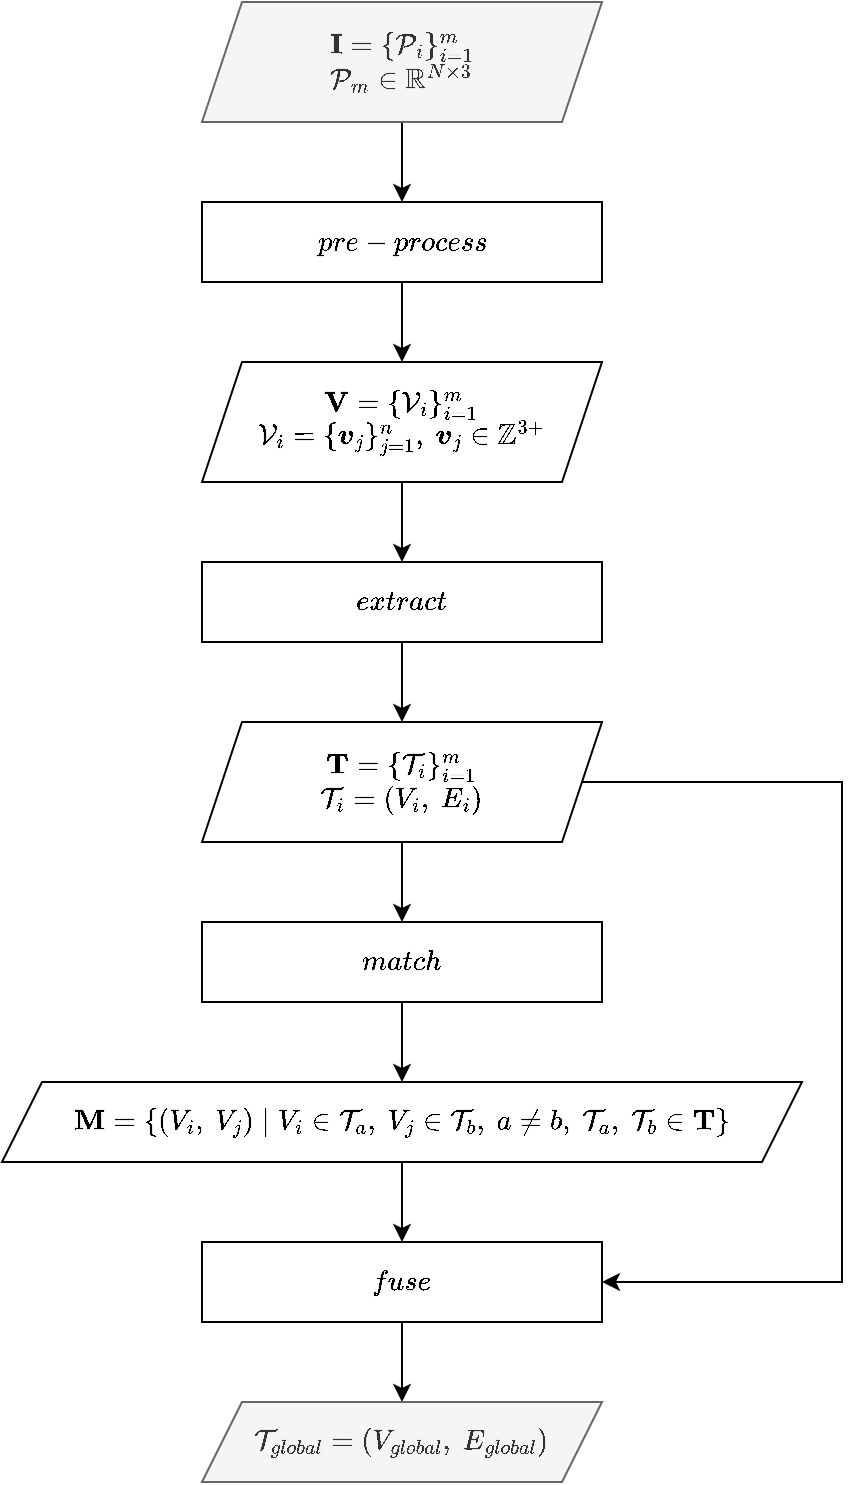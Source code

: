 <mxfile version="19.0.0" type="device" pages="4"><diagram id="SsSI85SUNnlSA7xlqWHE" name="All"><mxGraphModel dx="2305" dy="1335" grid="1" gridSize="10" guides="1" tooltips="1" connect="1" arrows="1" fold="1" page="1" pageScale="1" pageWidth="827" pageHeight="1169" math="1" shadow="0"><root><mxCell id="0"/><mxCell id="1" parent="0"/><mxCell id="xeI4swB5w95TQ7HaHunN-5" style="edgeStyle=orthogonalEdgeStyle;rounded=0;orthogonalLoop=1;jettySize=auto;html=1;exitX=0.5;exitY=1;exitDx=0;exitDy=0;entryX=0.5;entryY=0;entryDx=0;entryDy=0;" parent="1" source="xeI4swB5w95TQ7HaHunN-2" target="xeI4swB5w95TQ7HaHunN-4" edge="1"><mxGeometry relative="1" as="geometry"/></mxCell><mxCell id="xeI4swB5w95TQ7HaHunN-2" value="\(pre-process\)" style="rounded=0;whiteSpace=wrap;html=1;" parent="1" vertex="1"><mxGeometry x="300" y="300" width="200" height="40" as="geometry"/></mxCell><mxCell id="xeI4swB5w95TQ7HaHunN-12" style="edgeStyle=orthogonalEdgeStyle;rounded=0;orthogonalLoop=1;jettySize=auto;html=1;exitX=0.5;exitY=1;exitDx=0;exitDy=0;entryX=0.5;entryY=0;entryDx=0;entryDy=0;" parent="1" source="xeI4swB5w95TQ7HaHunN-4" target="xeI4swB5w95TQ7HaHunN-11" edge="1"><mxGeometry relative="1" as="geometry"/></mxCell><mxCell id="xeI4swB5w95TQ7HaHunN-4" value="\(\mathbf{V} = \{\mathcal{V}_i\}_{i=1}^m\)&lt;br&gt;\(\mathcal{V}_i = \{\boldsymbol{v}_j\}_{j=1}^{n},\ \boldsymbol{v}_j \in \mathbb{Z}^{3+}\)" style="shape=parallelogram;perimeter=parallelogramPerimeter;whiteSpace=wrap;html=1;fixedSize=1;" parent="1" vertex="1"><mxGeometry x="300" y="380" width="200" height="60" as="geometry"/></mxCell><mxCell id="xeI4swB5w95TQ7HaHunN-14" style="edgeStyle=orthogonalEdgeStyle;rounded=0;orthogonalLoop=1;jettySize=auto;html=1;exitX=0.5;exitY=1;exitDx=0;exitDy=0;entryX=0.5;entryY=0;entryDx=0;entryDy=0;" parent="1" source="xeI4swB5w95TQ7HaHunN-11" target="xeI4swB5w95TQ7HaHunN-13" edge="1"><mxGeometry relative="1" as="geometry"/></mxCell><mxCell id="xeI4swB5w95TQ7HaHunN-11" value="\(extract\)" style="rounded=0;whiteSpace=wrap;html=1;" parent="1" vertex="1"><mxGeometry x="300" y="480" width="200" height="40" as="geometry"/></mxCell><mxCell id="xeI4swB5w95TQ7HaHunN-40" style="edgeStyle=orthogonalEdgeStyle;rounded=0;orthogonalLoop=1;jettySize=auto;html=1;exitX=0.5;exitY=1;exitDx=0;exitDy=0;entryX=0.5;entryY=0;entryDx=0;entryDy=0;" parent="1" source="xeI4swB5w95TQ7HaHunN-13" target="xeI4swB5w95TQ7HaHunN-25" edge="1"><mxGeometry relative="1" as="geometry"/></mxCell><mxCell id="xeI4swB5w95TQ7HaHunN-41" style="edgeStyle=orthogonalEdgeStyle;rounded=0;orthogonalLoop=1;jettySize=auto;html=1;exitX=1;exitY=0.5;exitDx=0;exitDy=0;entryX=1;entryY=0.5;entryDx=0;entryDy=0;" parent="1" source="xeI4swB5w95TQ7HaHunN-13" target="xeI4swB5w95TQ7HaHunN-29" edge="1"><mxGeometry relative="1" as="geometry"><Array as="points"><mxPoint x="620" y="590"/><mxPoint x="620" y="840"/></Array></mxGeometry></mxCell><mxCell id="xeI4swB5w95TQ7HaHunN-13" value="\(\mathbf{T} = \{\mathcal{T}_i\}_{i=1}^{m}\)&lt;br&gt;\(\mathcal{T}_i = (V_i,\ E_i)\)" style="shape=parallelogram;perimeter=parallelogramPerimeter;whiteSpace=wrap;html=1;fixedSize=1;" parent="1" vertex="1"><mxGeometry x="300" y="560" width="200" height="60" as="geometry"/></mxCell><mxCell id="xeI4swB5w95TQ7HaHunN-39" style="edgeStyle=orthogonalEdgeStyle;rounded=0;orthogonalLoop=1;jettySize=auto;html=1;exitX=0.5;exitY=1;exitDx=0;exitDy=0;entryX=0.5;entryY=0;entryDx=0;entryDy=0;" parent="1" source="xeI4swB5w95TQ7HaHunN-20" target="xeI4swB5w95TQ7HaHunN-2" edge="1"><mxGeometry relative="1" as="geometry"/></mxCell><mxCell id="xeI4swB5w95TQ7HaHunN-20" value="\(\mathbf{I} = \{\mathcal{P}_i\}_{i=1}^{m}\)&lt;br&gt;\(\mathcal{P}_m \in \mathbb{R}^{N \times 3}\)" style="shape=parallelogram;perimeter=parallelogramPerimeter;whiteSpace=wrap;html=1;fixedSize=1;fillColor=#f5f5f5;strokeColor=#666666;fontColor=#333333;" parent="1" vertex="1"><mxGeometry x="300" y="200" width="200" height="60" as="geometry"/></mxCell><mxCell id="xeI4swB5w95TQ7HaHunN-28" style="edgeStyle=orthogonalEdgeStyle;rounded=0;orthogonalLoop=1;jettySize=auto;html=1;exitX=0.5;exitY=1;exitDx=0;exitDy=0;entryX=0.5;entryY=0;entryDx=0;entryDy=0;" parent="1" source="xeI4swB5w95TQ7HaHunN-25" target="xeI4swB5w95TQ7HaHunN-27" edge="1"><mxGeometry relative="1" as="geometry"/></mxCell><mxCell id="xeI4swB5w95TQ7HaHunN-25" value="\(match\)" style="rounded=0;whiteSpace=wrap;html=1;" parent="1" vertex="1"><mxGeometry x="300" y="660" width="200" height="40" as="geometry"/></mxCell><mxCell id="xeI4swB5w95TQ7HaHunN-30" style="edgeStyle=orthogonalEdgeStyle;rounded=0;orthogonalLoop=1;jettySize=auto;html=1;exitX=0.5;exitY=1;exitDx=0;exitDy=0;entryX=0.5;entryY=0;entryDx=0;entryDy=0;" parent="1" source="xeI4swB5w95TQ7HaHunN-27" target="xeI4swB5w95TQ7HaHunN-29" edge="1"><mxGeometry relative="1" as="geometry"/></mxCell><mxCell id="xeI4swB5w95TQ7HaHunN-27" value="\(\mathbf{M} = \{(V_i,\ V_j) \mid V_i \in \mathcal{T}_a,\ V_j \in \mathcal{T}_b,\ a \neq b,\ \mathcal{T}_a,\ \mathcal{T}_b \in \mathbf{T}\}\)" style="shape=parallelogram;perimeter=parallelogramPerimeter;whiteSpace=wrap;html=1;fixedSize=1;" parent="1" vertex="1"><mxGeometry x="200" y="740" width="400" height="40" as="geometry"/></mxCell><mxCell id="xeI4swB5w95TQ7HaHunN-32" style="edgeStyle=orthogonalEdgeStyle;rounded=0;orthogonalLoop=1;jettySize=auto;html=1;exitX=0.5;exitY=1;exitDx=0;exitDy=0;entryX=0.5;entryY=0;entryDx=0;entryDy=0;" parent="1" source="xeI4swB5w95TQ7HaHunN-29" target="xeI4swB5w95TQ7HaHunN-31" edge="1"><mxGeometry relative="1" as="geometry"/></mxCell><mxCell id="xeI4swB5w95TQ7HaHunN-29" value="\(fuse\)" style="rounded=0;whiteSpace=wrap;html=1;" parent="1" vertex="1"><mxGeometry x="300" y="820" width="200" height="40" as="geometry"/></mxCell><mxCell id="xeI4swB5w95TQ7HaHunN-31" value="\(\mathcal{T}_{global}= (V_{global},\ E_{global})\)" style="shape=parallelogram;perimeter=parallelogramPerimeter;whiteSpace=wrap;html=1;fixedSize=1;fillColor=#f5f5f5;strokeColor=#666666;fontColor=#333333;" parent="1" vertex="1"><mxGeometry x="300" y="900" width="200" height="40" as="geometry"/></mxCell></root></mxGraphModel></diagram><diagram id="JKsJAAB_P-0Mnz6x_KZa" name="Map extract"><mxGraphModel dx="1958" dy="1613" grid="1" gridSize="10" guides="1" tooltips="1" connect="1" arrows="1" fold="1" page="1" pageScale="1" pageWidth="827" pageHeight="1169" math="1" shadow="0"><root><mxCell id="0"/><mxCell id="1" parent="0"/><mxCell id="jEVakeDv9VU-7JQBtj2a-4" value="\(\mathcal{T}= (V,\ E),\ V \in \mathcal{R},\ V \subset \mathcal{V}\)" style="shape=parallelogram;perimeter=parallelogramPerimeter;whiteSpace=wrap;html=1;fixedSize=1;fillColor=#f5f5f5;fontColor=#333333;strokeColor=#666666;" vertex="1" parent="1"><mxGeometry x="2110" y="360" width="280" height="40" as="geometry"/></mxCell><mxCell id="jEVakeDv9VU-7JQBtj2a-3" value="\(\mathcal{T}= (V,\ E),\ V \in \mathcal{R},\ V \subset \mathcal{V}\)" style="shape=parallelogram;perimeter=parallelogramPerimeter;whiteSpace=wrap;html=1;fixedSize=1;fillColor=#f5f5f5;fontColor=#333333;strokeColor=#666666;" vertex="1" parent="1"><mxGeometry x="2100" y="360" width="280" height="40" as="geometry"/></mxCell><mxCell id="jEVakeDv9VU-7JQBtj2a-2" value="\(\mathcal{V}=\{\boldsymbol{v}_j\}_{j=1}^{n},\ \boldsymbol{v}_j \in \mathbb{Z}^{3+}\)" style="shape=parallelogram;perimeter=parallelogramPerimeter;whiteSpace=wrap;html=1;fixedSize=1;fillColor=#f5f5f5;fontColor=#333333;strokeColor=#666666;" vertex="1" parent="1"><mxGeometry x="1020" y="80" width="200" height="40" as="geometry"/></mxCell><mxCell id="jEVakeDv9VU-7JQBtj2a-1" value="\(\mathcal{V}=\{\boldsymbol{v}_j\}_{j=1}^{n},\ \boldsymbol{v}_j \in \mathbb{Z}^{3+}\)" style="shape=parallelogram;perimeter=parallelogramPerimeter;whiteSpace=wrap;html=1;fixedSize=1;fillColor=#f5f5f5;fontColor=#333333;strokeColor=#666666;" vertex="1" parent="1"><mxGeometry x="1010" y="80" width="200" height="40" as="geometry"/></mxCell><mxCell id="D-E9Be-YvBmKnxp2uU00-13" style="edgeStyle=orthogonalEdgeStyle;rounded=0;orthogonalLoop=1;jettySize=auto;html=1;exitX=0.5;exitY=1;exitDx=0;exitDy=0;" parent="1" source="D-E9Be-YvBmKnxp2uU00-1" target="D-E9Be-YvBmKnxp2uU00-2" edge="1"><mxGeometry relative="1" as="geometry"/></mxCell><mxCell id="D-E9Be-YvBmKnxp2uU00-60" style="edgeStyle=orthogonalEdgeStyle;rounded=0;orthogonalLoop=1;jettySize=auto;html=1;exitX=1;exitY=0.5;exitDx=0;exitDy=0;entryX=0;entryY=0.5;entryDx=0;entryDy=0;jumpStyle=arc;jumpSize=14;dashed=1;" parent="1" source="D-E9Be-YvBmKnxp2uU00-1" target="D-E9Be-YvBmKnxp2uU00-34" edge="1"><mxGeometry relative="1" as="geometry"><Array as="points"><mxPoint x="1340" y="100"/><mxPoint x="1340" y="460"/></Array></mxGeometry></mxCell><mxCell id="D-E9Be-YvBmKnxp2uU00-1" value="\(\mathcal{V}=\{\boldsymbol{v}_j\}_{j=1}^{n},\ \boldsymbol{v}_j \in \mathbb{Z}^{3+}\)" style="shape=parallelogram;perimeter=parallelogramPerimeter;whiteSpace=wrap;html=1;fixedSize=1;fillColor=#f5f5f5;fontColor=#333333;strokeColor=#666666;" parent="1" vertex="1"><mxGeometry x="1000" y="80" width="200" height="40" as="geometry"/></mxCell><mxCell id="D-E9Be-YvBmKnxp2uU00-8" style="edgeStyle=orthogonalEdgeStyle;rounded=0;orthogonalLoop=1;jettySize=auto;html=1;exitX=0.5;exitY=1;exitDx=0;exitDy=0;entryX=0.5;entryY=0;entryDx=0;entryDy=0;" parent="1" source="D-E9Be-YvBmKnxp2uU00-2" target="D-E9Be-YvBmKnxp2uU00-6" edge="1"><mxGeometry relative="1" as="geometry"/></mxCell><mxCell id="D-E9Be-YvBmKnxp2uU00-2" value="\(convolve\)" style="rounded=0;whiteSpace=wrap;html=1;" parent="1" vertex="1"><mxGeometry x="1000" y="160" width="200" height="40" as="geometry"/></mxCell><mxCell id="D-E9Be-YvBmKnxp2uU00-12" style="edgeStyle=orthogonalEdgeStyle;rounded=0;orthogonalLoop=1;jettySize=auto;html=1;exitX=0.5;exitY=1;exitDx=0;exitDy=0;entryX=0;entryY=0.5;entryDx=0;entryDy=0;" parent="1" source="D-E9Be-YvBmKnxp2uU00-3" target="D-E9Be-YvBmKnxp2uU00-2" edge="1"><mxGeometry relative="1" as="geometry"/></mxCell><mxCell id="D-E9Be-YvBmKnxp2uU00-3" value="\(\mathcal{K}_{stick}\)" style="shape=parallelogram;perimeter=parallelogramPerimeter;whiteSpace=wrap;html=1;fixedSize=1;" parent="1" vertex="1"><mxGeometry x="850" y="120" width="130" height="40" as="geometry"/></mxCell><mxCell id="D-E9Be-YvBmKnxp2uU00-11" style="edgeStyle=orthogonalEdgeStyle;rounded=0;orthogonalLoop=1;jettySize=auto;html=1;exitX=0.5;exitY=1;exitDx=0;exitDy=0;entryX=0.5;entryY=0;entryDx=0;entryDy=0;" parent="1" source="D-E9Be-YvBmKnxp2uU00-6" target="D-E9Be-YvBmKnxp2uU00-10" edge="1"><mxGeometry relative="1" as="geometry"/></mxCell><mxCell id="D-E9Be-YvBmKnxp2uU00-6" value="\(\mathcal{V}_{unobstructed}=\{\boldsymbol{v} \mid \boldsymbol{v}&amp;nbsp;\in convolve(\mathcal{V},\ \mathcal{K}_{stick}),\ \boldsymbol{v}_{obstruction} = 0\}\)" style="shape=parallelogram;perimeter=parallelogramPerimeter;whiteSpace=wrap;html=1;fixedSize=1;" parent="1" vertex="1"><mxGeometry x="880" y="240" width="440" height="40" as="geometry"/></mxCell><mxCell id="D-E9Be-YvBmKnxp2uU00-18" style="edgeStyle=orthogonalEdgeStyle;rounded=0;orthogonalLoop=1;jettySize=auto;html=1;exitX=0.5;exitY=1;exitDx=0;exitDy=0;entryX=0.5;entryY=0;entryDx=0;entryDy=0;" parent="1" source="D-E9Be-YvBmKnxp2uU00-10" target="D-E9Be-YvBmKnxp2uU00-17" edge="1"><mxGeometry relative="1" as="geometry"/></mxCell><mxCell id="D-E9Be-YvBmKnxp2uU00-10" value="\(dilate\)" style="rounded=0;whiteSpace=wrap;html=1;" parent="1" vertex="1"><mxGeometry x="1000" y="340" width="200" height="40" as="geometry"/></mxCell><mxCell id="D-E9Be-YvBmKnxp2uU00-33" style="edgeStyle=orthogonalEdgeStyle;rounded=0;orthogonalLoop=1;jettySize=auto;html=1;exitX=0.5;exitY=1;exitDx=0;exitDy=0;entryX=0;entryY=0.5;entryDx=0;entryDy=0;" parent="1" source="D-E9Be-YvBmKnxp2uU00-14" target="D-E9Be-YvBmKnxp2uU00-10" edge="1"><mxGeometry relative="1" as="geometry"/></mxCell><mxCell id="D-E9Be-YvBmKnxp2uU00-14" value="\(\mathcal{K}_{dilate}\)" style="shape=parallelogram;perimeter=parallelogramPerimeter;whiteSpace=wrap;html=1;fixedSize=1;" parent="1" vertex="1"><mxGeometry x="850" y="300" width="130" height="40" as="geometry"/></mxCell><mxCell id="D-E9Be-YvBmKnxp2uU00-22" style="edgeStyle=orthogonalEdgeStyle;rounded=0;orthogonalLoop=1;jettySize=auto;html=1;exitX=0.5;exitY=1;exitDx=0;exitDy=0;" parent="1" source="D-E9Be-YvBmKnxp2uU00-16" target="D-E9Be-YvBmKnxp2uU00-21" edge="1"><mxGeometry relative="1" as="geometry"/></mxCell><mxCell id="D-E9Be-YvBmKnxp2uU00-16" value="\(largest\ connected\ component\)" style="rounded=0;whiteSpace=wrap;html=1;" parent="1" vertex="1"><mxGeometry x="960" y="520" width="280" height="40" as="geometry"/></mxCell><mxCell id="D-E9Be-YvBmKnxp2uU00-19" style="edgeStyle=orthogonalEdgeStyle;rounded=0;orthogonalLoop=1;jettySize=auto;html=1;exitX=0.5;exitY=1;exitDx=0;exitDy=0;entryX=0.5;entryY=0;entryDx=0;entryDy=0;" parent="1" source="D-E9Be-YvBmKnxp2uU00-17" target="D-E9Be-YvBmKnxp2uU00-16" edge="1"><mxGeometry relative="1" as="geometry"/></mxCell><mxCell id="D-E9Be-YvBmKnxp2uU00-17" value="\(\mathcal{V}_{dilated},\ \mathcal{V}_{unobstructed} \in \mathcal{V}_{dilated}\)" style="shape=parallelogram;perimeter=parallelogramPerimeter;whiteSpace=wrap;html=1;fixedSize=1;" parent="1" vertex="1"><mxGeometry x="960" y="440" width="280" height="40" as="geometry"/></mxCell><mxCell id="D-E9Be-YvBmKnxp2uU00-59" style="edgeStyle=orthogonalEdgeStyle;rounded=0;orthogonalLoop=1;jettySize=auto;html=1;exitX=0.5;exitY=1;exitDx=0;exitDy=0;entryX=0.5;entryY=0;entryDx=0;entryDy=0;jumpStyle=arc;jumpSize=14;dashed=1;" parent="1" source="D-E9Be-YvBmKnxp2uU00-21" target="D-E9Be-YvBmKnxp2uU00-23" edge="1"><mxGeometry relative="1" as="geometry"><Array as="points"><mxPoint x="1100" y="720"/><mxPoint x="1380" y="720"/><mxPoint x="1380" y="80"/><mxPoint x="1720" y="80"/></Array></mxGeometry></mxCell><mxCell id="D-E9Be-YvBmKnxp2uU00-21" value="\(\mathcal{G}_{navigation} = \{V,\ E\},\ V \in \mathcal{V}_{dilated}\)" style="shape=parallelogram;perimeter=parallelogramPerimeter;whiteSpace=wrap;html=1;fixedSize=1;" parent="1" vertex="1"><mxGeometry x="960" y="600" width="280" height="40" as="geometry"/></mxCell><mxCell id="D-E9Be-YvBmKnxp2uU00-26" style="edgeStyle=orthogonalEdgeStyle;rounded=0;orthogonalLoop=1;jettySize=auto;html=1;exitX=0.5;exitY=1;exitDx=0;exitDy=0;entryX=0.5;entryY=0;entryDx=0;entryDy=0;" parent="1" source="D-E9Be-YvBmKnxp2uU00-23" target="D-E9Be-YvBmKnxp2uU00-25" edge="1"><mxGeometry relative="1" as="geometry"/></mxCell><mxCell id="D-E9Be-YvBmKnxp2uU00-23" value="\(horizontal\ distance\ field\ maxima\)" style="rounded=0;whiteSpace=wrap;html=1;" parent="1" vertex="1"><mxGeometry x="1580" y="120" width="280" height="40" as="geometry"/></mxCell><mxCell id="D-E9Be-YvBmKnxp2uU00-30" style="edgeStyle=orthogonalEdgeStyle;rounded=0;orthogonalLoop=1;jettySize=auto;html=1;exitX=0.5;exitY=1;exitDx=0;exitDy=0;entryX=0.5;entryY=0;entryDx=0;entryDy=0;" parent="1" source="D-E9Be-YvBmKnxp2uU00-25" target="D-E9Be-YvBmKnxp2uU00-29" edge="1"><mxGeometry relative="1" as="geometry"/></mxCell><mxCell id="D-E9Be-YvBmKnxp2uU00-25" value="\(HDF_{max} = \{\boldsymbol{v} \mid dist(\boldsymbol{v}&amp;nbsp;\geq max \{dist(\boldsymbol{v_r}&amp;nbsp;\mid \boldsymbol{v_r}&amp;nbsp;\in radius(\boldsymbol{v},\ r))\}\}\)" style="shape=parallelogram;perimeter=parallelogramPerimeter;whiteSpace=wrap;html=1;fixedSize=1;" parent="1" vertex="1"><mxGeometry x="1500" y="200" width="440" height="40" as="geometry"/></mxCell><mxCell id="D-E9Be-YvBmKnxp2uU00-28" style="edgeStyle=orthogonalEdgeStyle;rounded=0;orthogonalLoop=1;jettySize=auto;html=1;exitX=0.5;exitY=1;exitDx=0;exitDy=0;entryX=0;entryY=0.5;entryDx=0;entryDy=0;" parent="1" source="D-E9Be-YvBmKnxp2uU00-27" target="D-E9Be-YvBmKnxp2uU00-25" edge="1"><mxGeometry relative="1" as="geometry"/></mxCell><mxCell id="D-E9Be-YvBmKnxp2uU00-27" value="\(r \in \mathbb{R}^+\)" style="shape=parallelogram;perimeter=parallelogramPerimeter;whiteSpace=wrap;html=1;fixedSize=1;" parent="1" vertex="1"><mxGeometry x="1370" y="160" width="130" height="40" as="geometry"/></mxCell><mxCell id="D-E9Be-YvBmKnxp2uU00-32" style="edgeStyle=orthogonalEdgeStyle;rounded=0;orthogonalLoop=1;jettySize=auto;html=1;exitX=0.5;exitY=1;exitDx=0;exitDy=0;" parent="1" source="D-E9Be-YvBmKnxp2uU00-29" target="D-E9Be-YvBmKnxp2uU00-31" edge="1"><mxGeometry relative="1" as="geometry"/></mxCell><mxCell id="D-E9Be-YvBmKnxp2uU00-29" value="\(optimal\ view\ estimation\)" style="rounded=0;whiteSpace=wrap;html=1;" parent="1" vertex="1"><mxGeometry x="1620" y="280" width="200" height="40" as="geometry"/></mxCell><mxCell id="D-E9Be-YvBmKnxp2uU00-38" style="edgeStyle=orthogonalEdgeStyle;rounded=0;orthogonalLoop=1;jettySize=auto;html=1;exitX=0.5;exitY=1;exitDx=0;exitDy=0;entryX=0.5;entryY=0;entryDx=0;entryDy=0;" parent="1" source="D-E9Be-YvBmKnxp2uU00-31" target="D-E9Be-YvBmKnxp2uU00-34" edge="1"><mxGeometry relative="1" as="geometry"/></mxCell><mxCell id="D-E9Be-YvBmKnxp2uU00-31" value="\(views = \{\boldsymbol{v_c} + (0, h, 0) \mid \boldsymbol{v} \in HDF_{max}\}\)" style="shape=parallelogram;perimeter=parallelogramPerimeter;whiteSpace=wrap;html=1;fixedSize=1;" parent="1" vertex="1"><mxGeometry x="1540" y="360" width="360" height="40" as="geometry"/></mxCell><mxCell id="D-E9Be-YvBmKnxp2uU00-42" style="edgeStyle=orthogonalEdgeStyle;rounded=0;orthogonalLoop=1;jettySize=auto;html=1;exitX=0.5;exitY=1;exitDx=0;exitDy=0;entryX=0.5;entryY=0;entryDx=0;entryDy=0;" parent="1" source="D-E9Be-YvBmKnxp2uU00-34" target="D-E9Be-YvBmKnxp2uU00-35" edge="1"><mxGeometry relative="1" as="geometry"><Array as="points"><mxPoint x="1720" y="480"/></Array></mxGeometry></mxCell><mxCell id="D-E9Be-YvBmKnxp2uU00-34" value="\(visibility\)" style="rounded=0;whiteSpace=wrap;html=1;" parent="1" vertex="1"><mxGeometry x="1620" y="440" width="200" height="40" as="geometry"/></mxCell><mxCell id="D-E9Be-YvBmKnxp2uU00-41" style="edgeStyle=orthogonalEdgeStyle;rounded=0;orthogonalLoop=1;jettySize=auto;html=1;exitX=0.5;exitY=1;exitDx=0;exitDy=0;entryX=0.5;entryY=0;entryDx=0;entryDy=0;" parent="1" source="D-E9Be-YvBmKnxp2uU00-35" target="D-E9Be-YvBmKnxp2uU00-37" edge="1"><mxGeometry relative="1" as="geometry"/></mxCell><mxCell id="D-E9Be-YvBmKnxp2uU00-35" value="\(visibility_{views} = \{visibility(\boldsymbol{x}) \mid \boldsymbol{x} \in views\}\)" style="shape=parallelogram;perimeter=parallelogramPerimeter;whiteSpace=wrap;html=1;fixedSize=1;" parent="1" vertex="1"><mxGeometry x="1540" y="520" width="360" height="40" as="geometry"/></mxCell><mxCell id="D-E9Be-YvBmKnxp2uU00-45" style="edgeStyle=orthogonalEdgeStyle;rounded=0;orthogonalLoop=1;jettySize=auto;html=1;exitX=0.5;exitY=1;exitDx=0;exitDy=0;entryX=0.5;entryY=0;entryDx=0;entryDy=0;" parent="1" source="D-E9Be-YvBmKnxp2uU00-36" target="D-E9Be-YvBmKnxp2uU00-44" edge="1"><mxGeometry relative="1" as="geometry"><Array as="points"><mxPoint x="1720" y="740"/><mxPoint x="1720" y="740"/></Array></mxGeometry></mxCell><mxCell id="D-E9Be-YvBmKnxp2uU00-36" value="\(\mathbf{C}_{visibility} = \{c_i\}_{i=1}^{|views|},\ c_i \in \mathbb{Z}^+\)" style="shape=parallelogram;perimeter=parallelogramPerimeter;whiteSpace=wrap;html=1;fixedSize=1;" parent="1" vertex="1"><mxGeometry x="1580" y="680" width="280" height="40" as="geometry"/></mxCell><mxCell id="D-E9Be-YvBmKnxp2uU00-43" style="edgeStyle=orthogonalEdgeStyle;rounded=0;orthogonalLoop=1;jettySize=auto;html=1;exitX=0.5;exitY=1;exitDx=0;exitDy=0;" parent="1" source="D-E9Be-YvBmKnxp2uU00-37" target="D-E9Be-YvBmKnxp2uU00-36" edge="1"><mxGeometry relative="1" as="geometry"/></mxCell><mxCell id="D-E9Be-YvBmKnxp2uU00-37" value="\(markov\ clustering\)" style="rounded=0;whiteSpace=wrap;html=1;" parent="1" vertex="1"><mxGeometry x="1620" y="600" width="200" height="40" as="geometry"/></mxCell><mxCell id="D-E9Be-YvBmKnxp2uU00-47" style="edgeStyle=orthogonalEdgeStyle;rounded=0;orthogonalLoop=1;jettySize=auto;html=1;exitX=0.5;exitY=1;exitDx=0;exitDy=0;entryX=0.5;entryY=0;entryDx=0;entryDy=0;" parent="1" source="D-E9Be-YvBmKnxp2uU00-44" target="D-E9Be-YvBmKnxp2uU00-46" edge="1"><mxGeometry relative="1" as="geometry"/></mxCell><mxCell id="D-E9Be-YvBmKnxp2uU00-44" value="\(label\ transfer\)" style="rounded=0;whiteSpace=wrap;html=1;" parent="1" vertex="1"><mxGeometry x="1620" y="760" width="200" height="40" as="geometry"/></mxCell><mxCell id="D-E9Be-YvBmKnxp2uU00-49" style="edgeStyle=orthogonalEdgeStyle;rounded=0;orthogonalLoop=1;jettySize=auto;html=1;exitX=0.5;exitY=1;exitDx=0;exitDy=0;entryX=0.5;entryY=0;entryDx=0;entryDy=0;" parent="1" source="D-E9Be-YvBmKnxp2uU00-46" target="D-E9Be-YvBmKnxp2uU00-48" edge="1"><mxGeometry relative="1" as="geometry"/></mxCell><mxCell id="D-E9Be-YvBmKnxp2uU00-46" value="\(room: \mathbb{Z}^{3+} \mapsto \mathbb{Z}\)&lt;br&gt;\(room(\boldsymbol{v}) = c,\ c \in \mathbf{C}_{visibility},\ \boldsymbol{v}&amp;nbsp;\in \mathcal{V}\)" style="shape=parallelogram;perimeter=parallelogramPerimeter;whiteSpace=wrap;html=1;fixedSize=1;" parent="1" vertex="1"><mxGeometry x="1580" y="840" width="280" height="60" as="geometry"/></mxCell><mxCell id="D-E9Be-YvBmKnxp2uU00-51" style="edgeStyle=orthogonalEdgeStyle;rounded=0;orthogonalLoop=1;jettySize=auto;html=1;exitX=0.5;exitY=1;exitDx=0;exitDy=0;entryX=0.5;entryY=0;entryDx=0;entryDy=0;" parent="1" source="D-E9Be-YvBmKnxp2uU00-48" edge="1"><mxGeometry relative="1" as="geometry"><mxPoint x="1720" y="1020" as="targetPoint"/></mxGeometry></mxCell><mxCell id="D-E9Be-YvBmKnxp2uU00-48" value="\(label\ propagation\)" style="rounded=0;whiteSpace=wrap;html=1;" parent="1" vertex="1"><mxGeometry x="1620" y="940" width="200" height="40" as="geometry"/></mxCell><mxCell id="D-E9Be-YvBmKnxp2uU00-62" style="edgeStyle=orthogonalEdgeStyle;rounded=0;orthogonalLoop=1;jettySize=auto;html=1;exitX=0.5;exitY=1;exitDx=0;exitDy=0;entryX=0.5;entryY=0;entryDx=0;entryDy=0;jumpStyle=arc;jumpSize=13;dashed=1;" parent="1" source="D-E9Be-YvBmKnxp2uU00-50" target="D-E9Be-YvBmKnxp2uU00-55" edge="1"><mxGeometry relative="1" as="geometry"><Array as="points"><mxPoint x="1750" y="1120"/><mxPoint x="2080" y="1120"/><mxPoint x="2080" y="80"/><mxPoint x="2321" y="80"/></Array></mxGeometry></mxCell><mxCell id="D-E9Be-YvBmKnxp2uU00-50" value="\(room^{(t)}: \mathbb{Z}^{3+} \mapsto \mathbb{Z}\)&lt;br&gt;\(room^{(t)}(\boldsymbol{v}) = c,\ c \in \mathbf{C}_{visibility},\ \boldsymbol{v}&amp;nbsp;\in \mathcal{V}\)" style="shape=parallelogram;perimeter=parallelogramPerimeter;whiteSpace=wrap;html=1;fixedSize=1;" parent="1" vertex="1"><mxGeometry x="1580" y="1020" width="280" height="60" as="geometry"/></mxCell><mxCell id="D-E9Be-YvBmKnxp2uU00-54" style="edgeStyle=orthogonalEdgeStyle;rounded=0;orthogonalLoop=1;jettySize=auto;html=1;exitX=0.5;exitY=1;exitDx=0;exitDy=0;entryX=0.5;entryY=0;entryDx=0;entryDy=0;" parent="1" source="D-E9Be-YvBmKnxp2uU00-52" target="D-E9Be-YvBmKnxp2uU00-53" edge="1"><mxGeometry relative="1" as="geometry"/></mxCell><mxCell id="D-E9Be-YvBmKnxp2uU00-67" style="edgeStyle=orthogonalEdgeStyle;rounded=0;jumpStyle=arc;jumpSize=13;orthogonalLoop=1;jettySize=auto;html=1;exitX=0;exitY=0.5;exitDx=0;exitDy=0;dashed=1;startArrow=classic;startFill=1;endArrow=none;endFill=0;" parent="1" source="D-E9Be-YvBmKnxp2uU00-52" edge="1"><mxGeometry relative="1" as="geometry"><mxPoint x="1720.0" y="80" as="targetPoint"/><Array as="points"><mxPoint x="1990" y="300"/><mxPoint x="1990" y="80"/></Array></mxGeometry></mxCell><mxCell id="D-E9Be-YvBmKnxp2uU00-52" value="\(topometric\ map\)" style="rounded=0;whiteSpace=wrap;html=1;" parent="1" vertex="1"><mxGeometry x="2130" y="280" width="200" height="40" as="geometry"/></mxCell><mxCell id="D-E9Be-YvBmKnxp2uU00-53" value="\(\mathcal{T}= (V,\ E),\ V \in \mathcal{R},\ V \subset \mathcal{V}\)" style="shape=parallelogram;perimeter=parallelogramPerimeter;whiteSpace=wrap;html=1;fixedSize=1;fillColor=#f5f5f5;fontColor=#333333;strokeColor=#666666;" parent="1" vertex="1"><mxGeometry x="2090" y="360" width="280" height="40" as="geometry"/></mxCell><mxCell id="D-E9Be-YvBmKnxp2uU00-57" style="edgeStyle=orthogonalEdgeStyle;rounded=0;orthogonalLoop=1;jettySize=auto;html=1;exitX=0.5;exitY=1;exitDx=0;exitDy=0;entryX=0.5;entryY=0;entryDx=0;entryDy=0;" parent="1" source="D-E9Be-YvBmKnxp2uU00-55" target="D-E9Be-YvBmKnxp2uU00-56" edge="1"><mxGeometry relative="1" as="geometry"/></mxCell><mxCell id="D-E9Be-YvBmKnxp2uU00-55" value="\(split\)" style="rounded=0;whiteSpace=wrap;html=1;" parent="1" vertex="1"><mxGeometry x="2130" y="120" width="200" height="40" as="geometry"/></mxCell><mxCell id="D-E9Be-YvBmKnxp2uU00-58" style="edgeStyle=orthogonalEdgeStyle;rounded=0;orthogonalLoop=1;jettySize=auto;html=1;exitX=0.5;exitY=1;exitDx=0;exitDy=0;entryX=0.5;entryY=0;entryDx=0;entryDy=0;" parent="1" source="D-E9Be-YvBmKnxp2uU00-56" target="D-E9Be-YvBmKnxp2uU00-52" edge="1"><mxGeometry relative="1" as="geometry"/></mxCell><mxCell id="D-E9Be-YvBmKnxp2uU00-56" value="\(\mathcal{R} = \{\mathcal{V}_r \mid \mathcal{V}_r&amp;nbsp;\subset \mathcal{V},\ \forall \boldsymbol{v} \in \mathcal{V}_r:\ room^{(t)}(\boldsymbol{v}) = r&lt;br&gt;\}\)" style="shape=parallelogram;perimeter=parallelogramPerimeter;whiteSpace=wrap;html=1;fixedSize=1;" parent="1" vertex="1"><mxGeometry x="2030" y="200" width="400" height="40" as="geometry"/></mxCell><mxCell id="D-E9Be-YvBmKnxp2uU00-65" style="edgeStyle=orthogonalEdgeStyle;rounded=0;jumpStyle=arc;jumpSize=13;orthogonalLoop=1;jettySize=auto;html=1;exitX=0.5;exitY=1;exitDx=0;exitDy=0;entryX=0;entryY=0.5;entryDx=0;entryDy=0;" parent="1" source="D-E9Be-YvBmKnxp2uU00-64" target="D-E9Be-YvBmKnxp2uU00-31" edge="1"><mxGeometry relative="1" as="geometry"/></mxCell><mxCell id="D-E9Be-YvBmKnxp2uU00-64" value="\(h \in \mathbb{R}\)" style="shape=parallelogram;perimeter=parallelogramPerimeter;whiteSpace=wrap;html=1;fixedSize=1;" parent="1" vertex="1"><mxGeometry x="1370" y="320" width="130" height="40" as="geometry"/></mxCell></root></mxGraphModel></diagram><diagram id="0bGv8qSaXiTWkMguqaXh" name="Map match"><mxGraphModel dx="1478" dy="1335" grid="1" gridSize="10" guides="1" tooltips="1" connect="1" arrows="1" fold="1" page="1" pageScale="1" pageWidth="827" pageHeight="1169" math="1" shadow="0"><root><mxCell id="0"/><mxCell id="1" parent="0"/><mxCell id="mu4aEtOfTWg-AzYpu6wM-3" value="&lt;div&gt;\(\mathbf{M} = \{(i,\ j) \mid |V_a| \geq i,\ |V_b| \geq j\}\)&lt;/div&gt;" style="shape=parallelogram;perimeter=parallelogramPerimeter;whiteSpace=wrap;html=1;fixedSize=1;fillColor=#f5f5f5;fontColor=#333333;strokeColor=#666666;" vertex="1" parent="1"><mxGeometry x="1100" y="900" width="360" height="65" as="geometry"/></mxCell><mxCell id="ujlIcQzfG8rUftj_M6HS-1" value="&lt;div&gt;\(\mathbf{M} = \{(i,\ j) \mid |V_a| \geq i,\ |V_b| \geq j\}\)&lt;/div&gt;" style="shape=parallelogram;perimeter=parallelogramPerimeter;whiteSpace=wrap;html=1;fixedSize=1;fillColor=#f5f5f5;fontColor=#333333;strokeColor=#666666;" vertex="1" parent="1"><mxGeometry x="1080" y="900" width="360" height="65" as="geometry"/></mxCell><mxCell id="mu4aEtOfTWg-AzYpu6wM-2" value="\(\mathbf{T} = (\mathcal{T}_a,\ \mathcal{T}_b)\)&lt;br&gt;\(\mathcal{T}_i = (V_i,\ E_i)\)" style="shape=parallelogram;perimeter=parallelogramPerimeter;whiteSpace=wrap;html=1;fixedSize=1;fillColor=#f5f5f5;fontColor=#333333;strokeColor=#666666;" vertex="1" parent="1"><mxGeometry x="1180" y="235" width="200" height="60" as="geometry"/></mxCell><mxCell id="mu4aEtOfTWg-AzYpu6wM-1" value="\(\mathbf{T} = (\mathcal{T}_a,\ \mathcal{T}_b)\)&lt;br&gt;\(\mathcal{T}_i = (V_i,\ E_i)\)" style="shape=parallelogram;perimeter=parallelogramPerimeter;whiteSpace=wrap;html=1;fixedSize=1;fillColor=#f5f5f5;fontColor=#333333;strokeColor=#666666;" vertex="1" parent="1"><mxGeometry x="1160" y="235" width="200" height="60" as="geometry"/></mxCell><mxCell id="7Ohx6quIG1drkiq_Tlva-1" style="edgeStyle=orthogonalEdgeStyle;rounded=0;orthogonalLoop=1;jettySize=auto;html=1;exitX=0.5;exitY=1;exitDx=0;exitDy=0;entryX=0.5;entryY=0;entryDx=0;entryDy=0;" parent="1" source="7Ohx6quIG1drkiq_Tlva-3" target="7Ohx6quIG1drkiq_Tlva-5" edge="1"><mxGeometry relative="1" as="geometry"/></mxCell><mxCell id="7Ohx6quIG1drkiq_Tlva-2" style="edgeStyle=orthogonalEdgeStyle;rounded=0;orthogonalLoop=1;jettySize=auto;html=1;exitX=1;exitY=0.5;exitDx=0;exitDy=0;entryX=1;entryY=0.5;entryDx=0;entryDy=0;" parent="1" source="7Ohx6quIG1drkiq_Tlva-3" target="7Ohx6quIG1drkiq_Tlva-9" edge="1"><mxGeometry relative="1" as="geometry"><Array as="points"><mxPoint x="1421" y="265"/><mxPoint x="1421" y="515"/></Array></mxGeometry></mxCell><mxCell id="7Ohx6quIG1drkiq_Tlva-3" value="\(\mathbf{T} = (\mathcal{T}_a,\ \mathcal{T}_b)\)&lt;br&gt;\(\mathcal{T}_i = (V_i,\ E_i)\)" style="shape=parallelogram;perimeter=parallelogramPerimeter;whiteSpace=wrap;html=1;fixedSize=1;fillColor=#f5f5f5;fontColor=#333333;strokeColor=#666666;" parent="1" vertex="1"><mxGeometry x="1141" y="235" width="200" height="60" as="geometry"/></mxCell><mxCell id="7Ohx6quIG1drkiq_Tlva-4" style="edgeStyle=orthogonalEdgeStyle;rounded=0;orthogonalLoop=1;jettySize=auto;html=1;exitX=0.5;exitY=1;exitDx=0;exitDy=0;entryX=0.5;entryY=0;entryDx=0;entryDy=0;" parent="1" source="7Ohx6quIG1drkiq_Tlva-5" target="7Ohx6quIG1drkiq_Tlva-7" edge="1"><mxGeometry relative="1" as="geometry"/></mxCell><mxCell id="7Ohx6quIG1drkiq_Tlva-5" value="\(embed\ geometry\)" style="rounded=0;whiteSpace=wrap;html=1;" parent="1" vertex="1"><mxGeometry x="1141" y="335" width="200" height="40" as="geometry"/></mxCell><mxCell id="7Ohx6quIG1drkiq_Tlva-6" style="edgeStyle=orthogonalEdgeStyle;rounded=0;orthogonalLoop=1;jettySize=auto;html=1;exitX=0.5;exitY=1;exitDx=0;exitDy=0;entryX=0.5;entryY=0;entryDx=0;entryDy=0;" parent="1" source="7Ohx6quIG1drkiq_Tlva-7" target="7Ohx6quIG1drkiq_Tlva-9" edge="1"><mxGeometry relative="1" as="geometry"/></mxCell><mxCell id="7Ohx6quIG1drkiq_Tlva-7" value="\(\mathbf{F}_{g} = (F_{g,a},\ F_{g,b}) ,\ F_{g,i} \in \mathbb{R}^{|V_i| \times d_g}\)" style="shape=parallelogram;perimeter=parallelogramPerimeter;whiteSpace=wrap;html=1;fixedSize=1;" parent="1" vertex="1"><mxGeometry x="1091" y="415" width="300" height="40" as="geometry"/></mxCell><mxCell id="7Ohx6quIG1drkiq_Tlva-8" style="edgeStyle=orthogonalEdgeStyle;rounded=0;orthogonalLoop=1;jettySize=auto;html=1;exitX=0.5;exitY=1;exitDx=0;exitDy=0;entryX=0.5;entryY=0;entryDx=0;entryDy=0;" parent="1" source="7Ohx6quIG1drkiq_Tlva-9" target="7Ohx6quIG1drkiq_Tlva-11" edge="1"><mxGeometry relative="1" as="geometry"/></mxCell><mxCell id="7Ohx6quIG1drkiq_Tlva-9" value="\(embed\ node\)" style="rounded=0;whiteSpace=wrap;html=1;" parent="1" vertex="1"><mxGeometry x="1141" y="495" width="200" height="40" as="geometry"/></mxCell><mxCell id="7Ohx6quIG1drkiq_Tlva-10" style="edgeStyle=orthogonalEdgeStyle;rounded=0;orthogonalLoop=1;jettySize=auto;html=1;exitX=0.5;exitY=1;exitDx=0;exitDy=0;entryX=0.5;entryY=0;entryDx=0;entryDy=0;" parent="1" source="7Ohx6quIG1drkiq_Tlva-11" target="7Ohx6quIG1drkiq_Tlva-13" edge="1"><mxGeometry relative="1" as="geometry"/></mxCell><mxCell id="7Ohx6quIG1drkiq_Tlva-11" value="\(\mathbf{F}_{n} = (F_{n,a},\ F_{n,b}) ,\ F_{n,i} \in \mathbb{R}^{|V_i| \times d_n}\)" style="shape=parallelogram;perimeter=parallelogramPerimeter;whiteSpace=wrap;html=1;fixedSize=1;" parent="1" vertex="1"><mxGeometry x="1091" y="575" width="300" height="40" as="geometry"/></mxCell><mxCell id="7Ohx6quIG1drkiq_Tlva-12" style="edgeStyle=orthogonalEdgeStyle;rounded=0;orthogonalLoop=1;jettySize=auto;html=1;exitX=0.5;exitY=1;exitDx=0;exitDy=0;entryX=0.5;entryY=0;entryDx=0;entryDy=0;" parent="1" source="7Ohx6quIG1drkiq_Tlva-13" target="7Ohx6quIG1drkiq_Tlva-15" edge="1"><mxGeometry relative="1" as="geometry"/></mxCell><mxCell id="7Ohx6quIG1drkiq_Tlva-13" value="\(similarity\)" style="rounded=0;whiteSpace=wrap;html=1;" parent="1" vertex="1"><mxGeometry x="1141" y="655" width="200" height="40" as="geometry"/></mxCell><mxCell id="7Ohx6quIG1drkiq_Tlva-14" style="edgeStyle=orthogonalEdgeStyle;rounded=0;orthogonalLoop=1;jettySize=auto;html=1;exitX=0.5;exitY=1;exitDx=0;exitDy=0;entryX=0.5;entryY=0;entryDx=0;entryDy=0;" parent="1" source="7Ohx6quIG1drkiq_Tlva-15" target="7Ohx6quIG1drkiq_Tlva-18" edge="1"><mxGeometry relative="1" as="geometry"/></mxCell><mxCell id="7Ohx6quIG1drkiq_Tlva-15" value="\(S \in \mathbb{R}^{|V_a| \times |V_b|},\ S_{ij} = ||row_i(F_{n,a}) - row_j(F_{n,b})||\)" style="shape=parallelogram;perimeter=parallelogramPerimeter;whiteSpace=wrap;html=1;fixedSize=1;" parent="1" vertex="1"><mxGeometry x="1071" y="740" width="340" height="40" as="geometry"/></mxCell><mxCell id="7Ohx6quIG1drkiq_Tlva-17" style="edgeStyle=orthogonalEdgeStyle;rounded=0;orthogonalLoop=1;jettySize=auto;html=1;exitX=0.5;exitY=1;exitDx=0;exitDy=0;entryX=0.5;entryY=0;entryDx=0;entryDy=0;" parent="1" source="7Ohx6quIG1drkiq_Tlva-18" target="7Ohx6quIG1drkiq_Tlva-19" edge="1"><mxGeometry relative="1" as="geometry"/></mxCell><mxCell id="7Ohx6quIG1drkiq_Tlva-18" value="\(one-to-one\)" style="rounded=0;whiteSpace=wrap;html=1;" parent="1" vertex="1"><mxGeometry x="1141" y="820" width="200" height="40" as="geometry"/></mxCell><mxCell id="7Ohx6quIG1drkiq_Tlva-19" value="&lt;div&gt;\(\mathbf{M} = \{(i,\ j) \mid |V_a| \geq i,\ |V_b| \geq j\}\)&lt;/div&gt;" style="shape=parallelogram;perimeter=parallelogramPerimeter;whiteSpace=wrap;html=1;fixedSize=1;fillColor=#f5f5f5;fontColor=#333333;strokeColor=#666666;" parent="1" vertex="1"><mxGeometry x="1061" y="900" width="360" height="65" as="geometry"/></mxCell></root></mxGraphModel></diagram><diagram id="g1bSYnZ7za8nX9NPjSJ2" name="Map fuse"><mxGraphModel dx="1688" dy="1936" grid="1" gridSize="10" guides="1" tooltips="1" connect="1" arrows="1" fold="1" page="1" pageScale="1" pageWidth="827" pageHeight="1169" math="1" shadow="0"><root><mxCell id="0"/><mxCell id="1" parent="0"/><mxCell id="KLUUiMUN-A8I8fQbF430-6" value="&lt;span style=&quot;&quot;&gt;\(\mathcal{T}_{global}= (V_{global},\ E_{global})\)&lt;/span&gt;" style="shape=parallelogram;perimeter=parallelogramPerimeter;whiteSpace=wrap;html=1;fixedSize=1;fillColor=#f5f5f5;fontColor=#333333;strokeColor=#666666;" vertex="1" parent="1"><mxGeometry x="1991" y="1000" width="200" height="40" as="geometry"/></mxCell><mxCell id="KLUUiMUN-A8I8fQbF430-5" value="&lt;span style=&quot;&quot;&gt;\(\mathcal{T}_{global}= (V_{global},\ E_{global})\)&lt;/span&gt;" style="shape=parallelogram;perimeter=parallelogramPerimeter;whiteSpace=wrap;html=1;fixedSize=1;fillColor=#f5f5f5;fontColor=#333333;strokeColor=#666666;" vertex="1" parent="1"><mxGeometry x="1981" y="1000" width="200" height="40" as="geometry"/></mxCell><mxCell id="KLUUiMUN-A8I8fQbF430-4" value="\(\mathbf{T} = (\mathcal{T}_a,\ \mathcal{T}_b)\)&lt;br&gt;\(\mathcal{T}_i = (V_i,\ E_i)\)" style="shape=parallelogram;perimeter=parallelogramPerimeter;whiteSpace=wrap;html=1;fixedSize=1;fillColor=#f5f5f5;fontColor=#333333;strokeColor=#666666;" vertex="1" parent="1"><mxGeometry x="2231" y="162.5" width="160" height="60" as="geometry"/></mxCell><mxCell id="KLUUiMUN-A8I8fQbF430-3" value="\(\mathbf{T} = (\mathcal{T}_a,\ \mathcal{T}_b)\)&lt;br&gt;\(\mathcal{T}_i = (V_i,\ E_i)\)" style="shape=parallelogram;perimeter=parallelogramPerimeter;whiteSpace=wrap;html=1;fixedSize=1;fillColor=#f5f5f5;fontColor=#333333;strokeColor=#666666;" vertex="1" parent="1"><mxGeometry x="2221" y="162.5" width="160" height="60" as="geometry"/></mxCell><mxCell id="KLUUiMUN-A8I8fQbF430-2" value="&lt;div&gt;\(\mathbf{M} = \{(i,\ j) \mid |V_a| \geq i,\ |V_b| \geq j\}\)&lt;/div&gt;" style="shape=parallelogram;perimeter=parallelogramPerimeter;whiteSpace=wrap;html=1;fixedSize=1;fillColor=#f5f5f5;fontColor=#333333;strokeColor=#666666;" vertex="1" parent="1"><mxGeometry x="1750" y="180" width="292" height="42.5" as="geometry"/></mxCell><mxCell id="KLUUiMUN-A8I8fQbF430-1" value="&lt;div&gt;\(\mathbf{M} = \{(i,\ j) \mid |V_a| \geq i,\ |V_b| \geq j\}\)&lt;/div&gt;" style="shape=parallelogram;perimeter=parallelogramPerimeter;whiteSpace=wrap;html=1;fixedSize=1;fillColor=#f5f5f5;fontColor=#333333;strokeColor=#666666;" vertex="1" parent="1"><mxGeometry x="1740" y="180" width="292" height="42.5" as="geometry"/></mxCell><mxCell id="PnJgLqDYgUrW54yjiEZ--4" style="edgeStyle=orthogonalEdgeStyle;rounded=0;orthogonalLoop=1;jettySize=auto;html=1;exitX=0.5;exitY=1;exitDx=0;exitDy=0;entryX=1;entryY=0.5;entryDx=0;entryDy=0;" parent="1" target="PnJgLqDYgUrW54yjiEZ--9" edge="1"><mxGeometry relative="1" as="geometry"><mxPoint x="2301" y="220" as="sourcePoint"/><Array as="points"><mxPoint x="2261" y="220"/><mxPoint x="2261" y="300"/></Array></mxGeometry></mxCell><mxCell id="PnJgLqDYgUrW54yjiEZ--5" style="edgeStyle=orthogonalEdgeStyle;rounded=0;orthogonalLoop=1;jettySize=auto;html=1;exitX=0.5;exitY=1;exitDx=0;exitDy=0;entryX=1;entryY=0.5;entryDx=0;entryDy=0;" parent="1" target="PnJgLqDYgUrW54yjiEZ--21" edge="1"><mxGeometry relative="1" as="geometry"><mxPoint x="2301" y="220" as="sourcePoint"/><Array as="points"><mxPoint x="2301" y="780"/></Array></mxGeometry></mxCell><mxCell id="PnJgLqDYgUrW54yjiEZ--6" style="edgeStyle=orthogonalEdgeStyle;rounded=0;orthogonalLoop=1;jettySize=auto;html=1;exitX=0.5;exitY=1;exitDx=0;exitDy=0;entryX=1;entryY=0.5;entryDx=0;entryDy=0;" parent="1" target="PnJgLqDYgUrW54yjiEZ--25" edge="1"><mxGeometry relative="1" as="geometry"><mxPoint x="2301" y="220" as="sourcePoint"/><Array as="points"><mxPoint x="2301" y="940"/></Array></mxGeometry></mxCell><mxCell id="PnJgLqDYgUrW54yjiEZ--8" style="edgeStyle=orthogonalEdgeStyle;rounded=0;orthogonalLoop=1;jettySize=auto;html=1;exitX=0.5;exitY=1;exitDx=0;exitDy=0;entryX=0.5;entryY=0;entryDx=0;entryDy=0;" parent="1" source="PnJgLqDYgUrW54yjiEZ--9" target="PnJgLqDYgUrW54yjiEZ--11" edge="1"><mxGeometry relative="1" as="geometry"/></mxCell><mxCell id="PnJgLqDYgUrW54yjiEZ--9" value="\(coarse\ registration\)" style="rounded=0;whiteSpace=wrap;html=1;" parent="1" vertex="1"><mxGeometry x="1971" y="280" width="200" height="40" as="geometry"/></mxCell><mxCell id="PnJgLqDYgUrW54yjiEZ--10" style="edgeStyle=orthogonalEdgeStyle;rounded=0;orthogonalLoop=1;jettySize=auto;html=1;exitX=0.5;exitY=1;exitDx=0;exitDy=0;entryX=0.5;entryY=0;entryDx=0;entryDy=0;" parent="1" source="PnJgLqDYgUrW54yjiEZ--11" target="PnJgLqDYgUrW54yjiEZ--13" edge="1"><mxGeometry relative="1" as="geometry"/></mxCell><mxCell id="PnJgLqDYgUrW54yjiEZ--11" value="\(\mathbf{A}_{coarse} = \{A_i\}_{i=1}^{|\mathbf{M}|},\ A_i \in \mathbb{R}^{4 \times 4} \)" style="shape=parallelogram;perimeter=parallelogramPerimeter;whiteSpace=wrap;html=1;fixedSize=1;" parent="1" vertex="1"><mxGeometry x="1941" y="360" width="260" height="40" as="geometry"/></mxCell><mxCell id="PnJgLqDYgUrW54yjiEZ--12" style="edgeStyle=orthogonalEdgeStyle;rounded=0;orthogonalLoop=1;jettySize=auto;html=1;exitX=0.5;exitY=1;exitDx=0;exitDy=0;entryX=0.5;entryY=0;entryDx=0;entryDy=0;" parent="1" source="PnJgLqDYgUrW54yjiEZ--13" target="PnJgLqDYgUrW54yjiEZ--15" edge="1"><mxGeometry relative="1" as="geometry"/></mxCell><mxCell id="PnJgLqDYgUrW54yjiEZ--13" value="\(transform\ clustering\)" style="rounded=0;whiteSpace=wrap;html=1;" parent="1" vertex="1"><mxGeometry x="1971" y="440" width="200" height="40" as="geometry"/></mxCell><mxCell id="PnJgLqDYgUrW54yjiEZ--14" style="edgeStyle=orthogonalEdgeStyle;rounded=0;orthogonalLoop=1;jettySize=auto;html=1;exitX=0.5;exitY=1;exitDx=0;exitDy=0;entryX=0.5;entryY=0;entryDx=0;entryDy=0;" parent="1" source="PnJgLqDYgUrW54yjiEZ--15" target="PnJgLqDYgUrW54yjiEZ--17" edge="1"><mxGeometry relative="1" as="geometry"/></mxCell><mxCell id="PnJgLqDYgUrW54yjiEZ--15" value="&lt;span style=&quot;&quot;&gt;\(\mathbf{C}_{A} = \{c_i\}_{i=1}^{|\mathbf{A}_{coarse}|},\ c_i \in \mathbb{Z}^+\)&lt;/span&gt;" style="shape=parallelogram;perimeter=parallelogramPerimeter;whiteSpace=wrap;html=1;fixedSize=1;" parent="1" vertex="1"><mxGeometry x="1941" y="520" width="260" height="40" as="geometry"/></mxCell><mxCell id="PnJgLqDYgUrW54yjiEZ--16" style="edgeStyle=orthogonalEdgeStyle;rounded=0;orthogonalLoop=1;jettySize=auto;html=1;exitX=0.5;exitY=1;exitDx=0;exitDy=0;entryX=0.5;entryY=0;entryDx=0;entryDy=0;" parent="1" source="PnJgLqDYgUrW54yjiEZ--17" target="PnJgLqDYgUrW54yjiEZ--19" edge="1"><mxGeometry relative="1" as="geometry"/></mxCell><mxCell id="PnJgLqDYgUrW54yjiEZ--17" value="\(hypothesis\ selection\)" style="rounded=0;whiteSpace=wrap;html=1;" parent="1" vertex="1"><mxGeometry x="1971" y="600" width="200" height="40" as="geometry"/></mxCell><mxCell id="PnJgLqDYgUrW54yjiEZ--18" style="edgeStyle=orthogonalEdgeStyle;rounded=0;orthogonalLoop=1;jettySize=auto;html=1;exitX=0.5;exitY=1;exitDx=0;exitDy=0;entryX=0.5;entryY=0;entryDx=0;entryDy=0;" parent="1" source="PnJgLqDYgUrW54yjiEZ--19" target="PnJgLqDYgUrW54yjiEZ--21" edge="1"><mxGeometry relative="1" as="geometry"/></mxCell><mxCell id="PnJgLqDYgUrW54yjiEZ--19" value="\(h \in \mathbf{C}_A\)" style="shape=parallelogram;perimeter=parallelogramPerimeter;whiteSpace=wrap;html=1;fixedSize=1;" parent="1" vertex="1"><mxGeometry x="1971" y="680" width="200" height="40" as="geometry"/></mxCell><mxCell id="PnJgLqDYgUrW54yjiEZ--20" style="edgeStyle=orthogonalEdgeStyle;rounded=0;orthogonalLoop=1;jettySize=auto;html=1;exitX=0.5;exitY=1;exitDx=0;exitDy=0;entryX=0.5;entryY=0;entryDx=0;entryDy=0;" parent="1" source="PnJgLqDYgUrW54yjiEZ--21" target="PnJgLqDYgUrW54yjiEZ--23" edge="1"><mxGeometry relative="1" as="geometry"/></mxCell><mxCell id="PnJgLqDYgUrW54yjiEZ--21" value="\(fine\ registration\)" style="rounded=0;whiteSpace=wrap;html=1;" parent="1" vertex="1"><mxGeometry x="1971" y="760" width="200" height="40" as="geometry"/></mxCell><mxCell id="PnJgLqDYgUrW54yjiEZ--22" style="edgeStyle=orthogonalEdgeStyle;rounded=0;orthogonalLoop=1;jettySize=auto;html=1;exitX=0.5;exitY=1;exitDx=0;exitDy=0;entryX=0.5;entryY=0;entryDx=0;entryDy=0;" parent="1" source="PnJgLqDYgUrW54yjiEZ--23" target="PnJgLqDYgUrW54yjiEZ--25" edge="1"><mxGeometry relative="1" as="geometry"/></mxCell><mxCell id="PnJgLqDYgUrW54yjiEZ--23" value="\(A_{fine} \in \mathbb{R}^{4 \times 4}\)" style="shape=parallelogram;perimeter=parallelogramPerimeter;whiteSpace=wrap;html=1;fixedSize=1;" parent="1" vertex="1"><mxGeometry x="1971" y="840" width="200" height="40" as="geometry"/></mxCell><mxCell id="PnJgLqDYgUrW54yjiEZ--24" style="edgeStyle=orthogonalEdgeStyle;rounded=0;orthogonalLoop=1;jettySize=auto;html=1;exitX=0.5;exitY=1;exitDx=0;exitDy=0;entryX=0.5;entryY=0;entryDx=0;entryDy=0;" parent="1" source="PnJgLqDYgUrW54yjiEZ--25" target="PnJgLqDYgUrW54yjiEZ--26" edge="1"><mxGeometry relative="1" as="geometry"/></mxCell><mxCell id="PnJgLqDYgUrW54yjiEZ--25" value="\(map\ fusion\)" style="rounded=0;whiteSpace=wrap;html=1;" parent="1" vertex="1"><mxGeometry x="1971" y="920" width="200" height="40" as="geometry"/></mxCell><mxCell id="PnJgLqDYgUrW54yjiEZ--26" value="&lt;span style=&quot;&quot;&gt;\(\mathcal{T}_{global}= (V_{global},\ E_{global})\)&lt;/span&gt;" style="shape=parallelogram;perimeter=parallelogramPerimeter;whiteSpace=wrap;html=1;fixedSize=1;fillColor=#f5f5f5;fontColor=#333333;strokeColor=#666666;" parent="1" vertex="1"><mxGeometry x="1971" y="1000" width="200" height="40" as="geometry"/></mxCell><mxCell id="FB2NaE2U6XblfwCxy0a9-1" value="\(\mathbf{T} = (\mathcal{T}_a,\ \mathcal{T}_b)\)&lt;br&gt;\(\mathcal{T}_i = (V_i,\ E_i)\)" style="shape=parallelogram;perimeter=parallelogramPerimeter;whiteSpace=wrap;html=1;fixedSize=1;fillColor=#f5f5f5;fontColor=#333333;strokeColor=#666666;" vertex="1" parent="1"><mxGeometry x="2211" y="162.5" width="160" height="60" as="geometry"/></mxCell><mxCell id="rEXAZuzmtpVDveaGVMy6-1" style="edgeStyle=orthogonalEdgeStyle;rounded=0;orthogonalLoop=1;jettySize=auto;html=1;exitX=0.5;exitY=1;exitDx=0;exitDy=0;entryX=0;entryY=0.5;entryDx=0;entryDy=0;" edge="1" parent="1" source="FB2NaE2U6XblfwCxy0a9-2" target="PnJgLqDYgUrW54yjiEZ--9"><mxGeometry relative="1" as="geometry"/></mxCell><mxCell id="FB2NaE2U6XblfwCxy0a9-2" value="&lt;div&gt;\(\mathbf{M} = \{(i,\ j) \mid |V_a| \geq i,\ |V_b| \geq j\}\)&lt;/div&gt;" style="shape=parallelogram;perimeter=parallelogramPerimeter;whiteSpace=wrap;html=1;fixedSize=1;fillColor=#f5f5f5;fontColor=#333333;strokeColor=#666666;" vertex="1" parent="1"><mxGeometry x="1729" y="180" width="292" height="42.5" as="geometry"/></mxCell></root></mxGraphModel></diagram></mxfile>